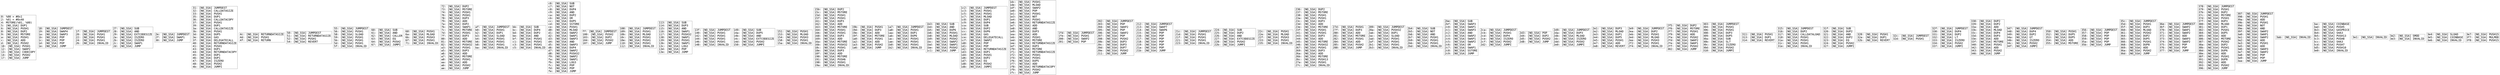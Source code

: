 digraph "graph.cfg.gv" {
	subgraph global {
		node [fontname=Courier fontsize=30.0 rank=same shape=box]
		block_0 [label="0: %00 = #0x1\l2: %01 = #0x40\l4: MSTORE(%01, %00)\l5: [NO_SSA] DUP1\l6: [NO_SSA] PUSH1\l8: [NO_SSA] DUP2\l9: [NO_SSA] MSTORE\la: [NO_SSA] PUSH1\lc: [NO_SSA] ADD\ld: [NO_SSA] PUSH2\l10: [NO_SSA] PUSH1\l12: [NO_SSA] SWAP2\l13: [NO_SSA] CODECOPY\l14: [NO_SSA] PUSH2\l17: [NO_SSA] JUMP\l"]
		block_18 [label="18: [NO_SSA] JUMPDEST\l19: [NO_SSA] SWAP4\l1a: [NO_SSA] SWAP3\l1b: [NO_SSA] POP\l1c: [NO_SSA] POP\l1d: [NO_SSA] POP\l1e: [NO_SSA] JUMP\l"]
		block_1f [label="1f: [NO_SSA] JUMPDEST\l20: [NO_SSA] PUSH1\l22: [NO_SSA] PUSH1\l24: [NO_SSA] PUSH1\l26: [NO_SSA] INVALID\l"]
		block_27 [label="27: [NO_SSA] SUB\l28: [NO_SSA] AND\l29: [NO_SSA] EXTCODESIZE\l2a: [NO_SSA] ISZERO\l2b: [NO_SSA] ISZERO\l2c: [NO_SSA] SWAP1\l2d: [NO_SSA] JUMP\l"]
		block_2e [label="2e: [NO_SSA] JUMPDEST\l2f: [NO_SSA] SWAP1\l30: [NO_SSA] JUMP\l"]
		block_31 [label="31: [NO_SSA] JUMPDEST\l32: [NO_SSA] CALLDATASIZE\l33: [NO_SSA] PUSH1\l35: [NO_SSA] DUP1\l36: [NO_SSA] CALLDATACOPY\l37: [NO_SSA] PUSH1\l39: [NO_SSA] DUP1\l3a: [NO_SSA] CALLDATASIZE\l3b: [NO_SSA] PUSH1\l3d: [NO_SSA] DUP5\l3e: [NO_SSA] GAS\l3f: [NO_SSA] DELEGATECALL\l40: [NO_SSA] RETURNDATASIZE\l41: [NO_SSA] PUSH1\l43: [NO_SSA] DUP1\l44: [NO_SSA] RETURNDATACOPY\l45: [NO_SSA] DUP1\l46: [NO_SSA] DUP1\l47: [NO_SSA] ISZERO\l48: [NO_SSA] PUSH2\l4b: [NO_SSA] JUMPI\l"]
		block_4c [label="4c: [NO_SSA] RETURNDATASIZE\l4d: [NO_SSA] PUSH1\l4f: [NO_SSA] RETURN\l"]
		block_50 [label="50: [NO_SSA] JUMPDEST\l51: [NO_SSA] RETURNDATASIZE\l52: [NO_SSA] PUSH1\l54: [NO_SSA] REVERT\l"]
		block_55 [label="55: [NO_SSA] JUMPDEST\l56: [NO_SSA] PUSH1\l58: [NO_SSA] SLOAD\l59: [NO_SSA] PUSH1\l5b: [NO_SSA] PUSH1\l5d: [NO_SSA] PUSH1\l5f: [NO_SSA] INVALID\l"]
		block_60 [label="60: [NO_SSA] SUB\l61: [NO_SSA] AND\l62: [NO_SSA] CALLER\l63: [NO_SSA] EQ\l64: [NO_SSA] PUSH2\l67: [NO_SSA] JUMPI\l"]
		block_68 [label="68: [NO_SSA] PUSH1\l6a: [NO_SSA] MLOAD\l6b: [NO_SSA] PUSH3\l6f: [NO_SSA] PUSH1\l71: [NO_SSA] INVALID\l"]
		block_72 [label="72: [NO_SSA] DUP2\l73: [NO_SSA] MSTORE\l74: [NO_SSA] PUSH1\l76: [NO_SSA] PUSH1\l78: [NO_SSA] DUP3\l79: [NO_SSA] ADD\l7a: [NO_SSA] DUP2\l7b: [NO_SSA] SWAP1\l7c: [NO_SSA] MSTORE\l7d: [NO_SSA] PUSH1\l7f: [NO_SSA] DUP3\l80: [NO_SSA] ADD\l81: [NO_SSA] MSTORE\l82: [NO_SSA] PUSH32\la3: [NO_SSA] PUSH1\la5: [NO_SSA] DUP3\la6: [NO_SSA] ADD\la7: [NO_SSA] MSTORE\la8: [NO_SSA] PUSH1\laa: [NO_SSA] ADD\lab: [NO_SSA] PUSH2\lae: [NO_SSA] JUMP\l"]
		block_af [label="af: [NO_SSA] JUMPDEST\lb0: [NO_SSA] PUSH1\lb2: [NO_SSA] DUP1\lb3: [NO_SSA] SLOAD\lb4: [NO_SSA] PUSH1\lb6: [NO_SSA] PUSH1\lb8: [NO_SSA] PUSH1\lba: [NO_SSA] INVALID\l"]
		block_bb [label="bb: [NO_SSA] SUB\lbc: [NO_SSA] DUP4\lbd: [NO_SSA] DUP2\lbe: [NO_SSA] AND\lbf: [NO_SSA] PUSH1\lc1: [NO_SSA] PUSH1\lc3: [NO_SSA] PUSH1\lc5: [NO_SSA] INVALID\l"]
		block_c6 [label="c6: [NO_SSA] SUB\lc7: [NO_SSA] NOT\lc8: [NO_SSA] DUP4\lc9: [NO_SSA] AND\lca: [NO_SSA] DUP2\lcb: [NO_SSA] OR\lcc: [NO_SSA] DUP5\lcd: [NO_SSA] SSTORE\lce: [NO_SSA] PUSH1\ld0: [NO_SSA] MLOAD\ld1: [NO_SSA] SWAP2\ld2: [NO_SSA] SWAP1\ld3: [NO_SSA] SWAP3\ld4: [NO_SSA] AND\ld5: [NO_SSA] SWAP3\ld6: [NO_SSA] DUP4\ld7: [NO_SSA] SWAP2\ld8: [NO_SSA] PUSH32\lf9: [NO_SSA] SWAP2\lfa: [NO_SSA] SWAP1\lfb: [NO_SSA] LOG3\lfc: [NO_SSA] POP\lfd: [NO_SSA] POP\lfe: [NO_SSA] JUMP\l"]
		block_ff [label="ff: [NO_SSA] JUMPDEST\l100: [NO_SSA] PUSH2\l103: [NO_SSA] DUP2\l104: [NO_SSA] PUSH2\l107: [NO_SSA] JUMP\l"]
		block_108 [label="108: [NO_SSA] JUMPDEST\l109: [NO_SSA] PUSH1\l10b: [NO_SSA] MLOAD\l10c: [NO_SSA] PUSH1\l10e: [NO_SSA] PUSH1\l110: [NO_SSA] PUSH1\l112: [NO_SSA] INVALID\l"]
		block_113 [label="113: [NO_SSA] SUB\l114: [NO_SSA] DUP3\l115: [NO_SSA] AND\l116: [NO_SSA] SWAP1\l117: [NO_SSA] PUSH32\l138: [NO_SSA] SWAP1\l139: [NO_SSA] PUSH1\l13b: [NO_SSA] SWAP1\l13c: [NO_SSA] LOG2\l13d: [NO_SSA] POP\l13e: [NO_SSA] JUMP\l"]
		block_13f [label="13f: [NO_SSA] JUMPDEST\l140: [NO_SSA] PUSH1\l142: [NO_SSA] PUSH1\l144: [NO_SSA] PUSH1\l146: [NO_SSA] PUSH1\l148: [NO_SSA] INVALID\l"]
		block_149 [label="149: [NO_SSA] SUB\l14a: [NO_SSA] DUP5\l14b: [NO_SSA] AND\l14c: [NO_SSA] EXTCODESIZE\l14d: [NO_SSA] PUSH2\l150: [NO_SSA] JUMPI\l"]
		block_151 [label="151: [NO_SSA] PUSH1\l153: [NO_SSA] MLOAD\l154: [NO_SSA] PUSH3\l158: [NO_SSA] PUSH1\l15a: [NO_SSA] INVALID\l"]
		block_15b [label="15b: [NO_SSA] DUP2\l15c: [NO_SSA] MSTORE\l15d: [NO_SSA] PUSH1\l15f: [NO_SSA] PUSH1\l161: [NO_SSA] DUP3\l162: [NO_SSA] ADD\l163: [NO_SSA] MSTORE\l164: [NO_SSA] PUSH1\l166: [NO_SSA] PUSH1\l168: [NO_SSA] DUP3\l169: [NO_SSA] ADD\l16a: [NO_SSA] MSTORE\l16b: [NO_SSA] PUSH32\l18c: [NO_SSA] PUSH1\l18e: [NO_SSA] DUP3\l18f: [NO_SSA] ADD\l190: [NO_SSA] MSTORE\l191: [NO_SSA] PUSH6\l198: [NO_SSA] PUSH1\l19a: [NO_SSA] INVALID\l"]
		block_19b [label="19b: [NO_SSA] PUSH1\l19d: [NO_SSA] DUP3\l19e: [NO_SSA] ADD\l19f: [NO_SSA] MSTORE\l1a0: [NO_SSA] PUSH1\l1a2: [NO_SSA] ADD\l1a3: [NO_SSA] PUSH2\l1a6: [NO_SSA] JUMP\l"]
		block_1a7 [label="1a7: [NO_SSA] JUMPDEST\l1a8: [NO_SSA] PUSH1\l1aa: [NO_SSA] DUP1\l1ab: [NO_SSA] DUP6\l1ac: [NO_SSA] PUSH1\l1ae: [NO_SSA] PUSH1\l1b0: [NO_SSA] PUSH1\l1b2: [NO_SSA] INVALID\l"]
		block_1b3 [label="1b3: [NO_SSA] SUB\l1b4: [NO_SSA] AND\l1b5: [NO_SSA] DUP6\l1b6: [NO_SSA] PUSH1\l1b8: [NO_SSA] MLOAD\l1b9: [NO_SSA] PUSH2\l1bc: [NO_SSA] SWAP2\l1bd: [NO_SSA] SWAP1\l1be: [NO_SSA] PUSH2\l1c1: [NO_SSA] JUMP\l"]
		block_1c2 [label="1c2: [NO_SSA] JUMPDEST\l1c3: [NO_SSA] PUSH1\l1c5: [NO_SSA] PUSH1\l1c7: [NO_SSA] MLOAD\l1c8: [NO_SSA] DUP1\l1c9: [NO_SSA] DUP4\l1ca: [NO_SSA] SUB\l1cb: [NO_SSA] DUP2\l1cc: [NO_SSA] DUP6\l1cd: [NO_SSA] GAS\l1ce: [NO_SSA] DELEGATECALL\l1cf: [NO_SSA] SWAP2\l1d0: [NO_SSA] POP\l1d1: [NO_SSA] POP\l1d2: [NO_SSA] RETURNDATASIZE\l1d3: [NO_SSA] DUP1\l1d4: [NO_SSA] PUSH1\l1d6: [NO_SSA] DUP2\l1d7: [NO_SSA] EQ\l1d8: [NO_SSA] PUSH2\l1db: [NO_SSA] JUMPI\l"]
		block_1dc [label="1dc: [NO_SSA] PUSH1\l1de: [NO_SSA] MLOAD\l1df: [NO_SSA] SWAP2\l1e0: [NO_SSA] POP\l1e1: [NO_SSA] PUSH1\l1e3: [NO_SSA] NOT\l1e4: [NO_SSA] PUSH1\l1e6: [NO_SSA] RETURNDATASIZE\l1e7: [NO_SSA] ADD\l1e8: [NO_SSA] AND\l1e9: [NO_SSA] DUP3\l1ea: [NO_SSA] ADD\l1eb: [NO_SSA] PUSH1\l1ed: [NO_SSA] MSTORE\l1ee: [NO_SSA] RETURNDATASIZE\l1ef: [NO_SSA] DUP3\l1f0: [NO_SSA] MSTORE\l1f1: [NO_SSA] RETURNDATASIZE\l1f2: [NO_SSA] PUSH1\l1f4: [NO_SSA] PUSH1\l1f6: [NO_SSA] DUP5\l1f7: [NO_SSA] ADD\l1f8: [NO_SSA] RETURNDATACOPY\l1f9: [NO_SSA] PUSH2\l1fc: [NO_SSA] JUMP\l"]
		block_1fd [label="1fd: [NO_SSA] JUMPDEST\l1fe: [NO_SSA] PUSH1\l200: [NO_SSA] SWAP2\l201: [NO_SSA] POP\l"]
		block_202 [label="202: [NO_SSA] JUMPDEST\l203: [NO_SSA] POP\l204: [NO_SSA] SWAP2\l205: [NO_SSA] POP\l206: [NO_SSA] SWAP2\l207: [NO_SSA] POP\l208: [NO_SSA] PUSH2\l20b: [NO_SSA] DUP3\l20c: [NO_SSA] DUP3\l20d: [NO_SSA] DUP7\l20e: [NO_SSA] PUSH2\l211: [NO_SSA] JUMP\l"]
		block_212 [label="212: [NO_SSA] JUMPDEST\l213: [NO_SSA] SWAP7\l214: [NO_SSA] SWAP6\l215: [NO_SSA] POP\l216: [NO_SSA] POP\l217: [NO_SSA] POP\l218: [NO_SSA] POP\l219: [NO_SSA] POP\l21a: [NO_SSA] POP\l21b: [NO_SSA] JUMP\l"]
		block_21c [label="21c: [NO_SSA] JUMPDEST\l21d: [NO_SSA] PUSH1\l21f: [NO_SSA] PUSH1\l221: [NO_SSA] PUSH1\l223: [NO_SSA] INVALID\l"]
		block_224 [label="224: [NO_SSA] SUB\l225: [NO_SSA] DUP2\l226: [NO_SSA] AND\l227: [NO_SSA] EXTCODESIZE\l228: [NO_SSA] PUSH2\l22b: [NO_SSA] JUMPI\l"]
		block_22c [label="22c: [NO_SSA] PUSH1\l22e: [NO_SSA] MLOAD\l22f: [NO_SSA] PUSH3\l233: [NO_SSA] PUSH1\l235: [NO_SSA] INVALID\l"]
		block_236 [label="236: [NO_SSA] DUP2\l237: [NO_SSA] MSTORE\l238: [NO_SSA] PUSH1\l23a: [NO_SSA] PUSH1\l23c: [NO_SSA] DUP3\l23d: [NO_SSA] ADD\l23e: [NO_SSA] MSTORE\l23f: [NO_SSA] PUSH1\l241: [NO_SSA] PUSH1\l243: [NO_SSA] DUP3\l244: [NO_SSA] ADD\l245: [NO_SSA] MSTORE\l246: [NO_SSA] PUSH32\l267: [NO_SSA] PUSH1\l269: [NO_SSA] DUP3\l26a: [NO_SSA] ADD\l26b: [NO_SSA] MSTORE\l26c: [NO_SSA] PUSH13\l27a: [NO_SSA] PUSH1\l27c: [NO_SSA] INVALID\l"]
		block_27d [label="27d: [NO_SSA] PUSH1\l27f: [NO_SSA] DUP3\l280: [NO_SSA] ADD\l281: [NO_SSA] MSTORE\l282: [NO_SSA] PUSH1\l284: [NO_SSA] ADD\l285: [NO_SSA] PUSH2\l288: [NO_SSA] JUMP\l"]
		block_289 [label="289: [NO_SSA] JUMPDEST\l28a: [NO_SSA] PUSH32\l2ab: [NO_SSA] DUP1\l2ac: [NO_SSA] SLOAD\l2ad: [NO_SSA] PUSH1\l2af: [NO_SSA] PUSH1\l2b1: [NO_SSA] PUSH1\l2b3: [NO_SSA] INVALID\l"]
		block_2b4 [label="2b4: [NO_SSA] SUB\l2b5: [NO_SSA] NOT\l2b6: [NO_SSA] AND\l2b7: [NO_SSA] PUSH1\l2b9: [NO_SSA] PUSH1\l2bb: [NO_SSA] PUSH1\l2bd: [NO_SSA] INVALID\l"]
		block_2be [label="2be: [NO_SSA] SUB\l2bf: [NO_SSA] SWAP3\l2c0: [NO_SSA] SWAP1\l2c1: [NO_SSA] SWAP3\l2c2: [NO_SSA] AND\l2c3: [NO_SSA] SWAP2\l2c4: [NO_SSA] SWAP1\l2c5: [NO_SSA] SWAP2\l2c6: [NO_SSA] OR\l2c7: [NO_SSA] SWAP1\l2c8: [NO_SSA] SSTORE\l2c9: [NO_SSA] JUMP\l"]
		block_2ca [label="2ca: [NO_SSA] JUMPDEST\l2cb: [NO_SSA] PUSH1\l2cd: [NO_SSA] DUP4\l2ce: [NO_SSA] ISZERO\l2cf: [NO_SSA] PUSH2\l2d2: [NO_SSA] JUMPI\l"]
		block_2d3 [label="2d3: [NO_SSA] POP\l2d4: [NO_SSA] DUP2\l2d5: [NO_SSA] PUSH2\l2d8: [NO_SSA] JUMP\l"]
		block_2d9 [label="2d9: [NO_SSA] JUMPDEST\l2da: [NO_SSA] DUP3\l2db: [NO_SSA] MLOAD\l2dc: [NO_SSA] ISZERO\l2dd: [NO_SSA] PUSH2\l2e0: [NO_SSA] JUMPI\l"]
		block_2e1 [label="2e1: [NO_SSA] DUP3\l2e2: [NO_SSA] MLOAD\l2e3: [NO_SSA] DUP1\l2e4: [NO_SSA] DUP5\l2e5: [NO_SSA] PUSH1\l2e7: [NO_SSA] ADD\l2e8: [NO_SSA] REVERT\l"]
		block_2e9 [label="2e9: [NO_SSA] JUMPDEST\l2ea: [NO_SSA] DUP2\l2eb: [NO_SSA] PUSH1\l2ed: [NO_SSA] MLOAD\l2ee: [NO_SSA] PUSH3\l2f2: [NO_SSA] PUSH1\l2f4: [NO_SSA] INVALID\l"]
		block_2f5 [label="2f5: [NO_SSA] DUP2\l2f6: [NO_SSA] MSTORE\l2f7: [NO_SSA] PUSH1\l2f9: [NO_SSA] ADD\l2fa: [NO_SSA] PUSH2\l2fd: [NO_SSA] SWAP2\l2fe: [NO_SSA] SWAP1\l2ff: [NO_SSA] PUSH2\l302: [NO_SSA] JUMP\l"]
		block_303 [label="303: [NO_SSA] JUMPDEST\l304: [NO_SSA] PUSH1\l306: [NO_SSA] PUSH1\l308: [NO_SSA] DUP3\l309: [NO_SSA] DUP5\l30a: [NO_SSA] SUB\l30b: [NO_SSA] SLT\l30c: [NO_SSA] ISZERO\l30d: [NO_SSA] PUSH2\l310: [NO_SSA] JUMPI\l"]
		block_311 [label="311: [NO_SSA] PUSH1\l313: [NO_SSA] DUP1\l314: [NO_SSA] REVERT\l"]
		block_315 [label="315: [NO_SSA] JUMPDEST\l316: [NO_SSA] DUP2\l317: [NO_SSA] CALLDATALOAD\l318: [NO_SSA] PUSH1\l31a: [NO_SSA] PUSH1\l31c: [NO_SSA] PUSH1\l31e: [NO_SSA] INVALID\l"]
		block_31f [label="31f: [NO_SSA] SUB\l320: [NO_SSA] DUP2\l321: [NO_SSA] AND\l322: [NO_SSA] DUP2\l323: [NO_SSA] EQ\l324: [NO_SSA] PUSH2\l327: [NO_SSA] JUMPI\l"]
		block_328 [label="328: [NO_SSA] PUSH1\l32a: [NO_SSA] DUP1\l32b: [NO_SSA] REVERT\l"]
		block_32c [label="32c: [NO_SSA] JUMPDEST\l32d: [NO_SSA] PUSH1\l"]
		block_32f [label="32f: [NO_SSA] JUMPDEST\l330: [NO_SSA] DUP4\l331: [NO_SSA] DUP2\l332: [NO_SSA] LT\l333: [NO_SSA] ISZERO\l334: [NO_SSA] PUSH2\l337: [NO_SSA] JUMPI\l"]
		block_338 [label="338: [NO_SSA] DUP2\l339: [NO_SSA] DUP2\l33a: [NO_SSA] ADD\l33b: [NO_SSA] MLOAD\l33c: [NO_SSA] DUP4\l33d: [NO_SSA] DUP3\l33e: [NO_SSA] ADD\l33f: [NO_SSA] MSTORE\l340: [NO_SSA] PUSH1\l342: [NO_SSA] ADD\l343: [NO_SSA] PUSH2\l346: [NO_SSA] JUMP\l"]
		block_347 [label="347: [NO_SSA] JUMPDEST\l348: [NO_SSA] DUP4\l349: [NO_SSA] DUP2\l34a: [NO_SSA] GT\l34b: [NO_SSA] ISZERO\l34c: [NO_SSA] PUSH2\l34f: [NO_SSA] JUMPI\l"]
		block_350 [label="350: [NO_SSA] PUSH1\l352: [NO_SSA] DUP5\l353: [NO_SSA] DUP5\l354: [NO_SSA] ADD\l355: [NO_SSA] MSTORE\l"]
		block_356 [label="356: [NO_SSA] JUMPDEST\l357: [NO_SSA] POP\l358: [NO_SSA] POP\l359: [NO_SSA] POP\l35a: [NO_SSA] POP\l35b: [NO_SSA] JUMP\l"]
		block_35c [label="35c: [NO_SSA] JUMPDEST\l35d: [NO_SSA] PUSH1\l35f: [NO_SSA] DUP3\l360: [NO_SSA] MLOAD\l361: [NO_SSA] PUSH2\l364: [NO_SSA] DUP2\l365: [NO_SSA] DUP5\l366: [NO_SSA] PUSH1\l368: [NO_SSA] DUP8\l369: [NO_SSA] ADD\l36a: [NO_SSA] PUSH2\l36d: [NO_SSA] JUMP\l"]
		block_36e [label="36e: [NO_SSA] JUMPDEST\l36f: [NO_SSA] SWAP2\l370: [NO_SSA] SWAP1\l371: [NO_SSA] SWAP2\l372: [NO_SSA] ADD\l373: [NO_SSA] SWAP3\l374: [NO_SSA] SWAP2\l375: [NO_SSA] POP\l376: [NO_SSA] POP\l377: [NO_SSA] JUMP\l"]
		block_378 [label="378: [NO_SSA] JUMPDEST\l379: [NO_SSA] PUSH1\l37b: [NO_SSA] DUP2\l37c: [NO_SSA] MSTORE\l37d: [NO_SSA] PUSH1\l37f: [NO_SSA] DUP3\l380: [NO_SSA] MLOAD\l381: [NO_SSA] DUP1\l382: [NO_SSA] PUSH1\l384: [NO_SSA] DUP5\l385: [NO_SSA] ADD\l386: [NO_SSA] MSTORE\l387: [NO_SSA] PUSH2\l38a: [NO_SSA] DUP2\l38b: [NO_SSA] PUSH1\l38d: [NO_SSA] DUP6\l38e: [NO_SSA] ADD\l38f: [NO_SSA] PUSH1\l391: [NO_SSA] DUP8\l392: [NO_SSA] ADD\l393: [NO_SSA] PUSH2\l396: [NO_SSA] JUMP\l"]
		block_397 [label="397: [NO_SSA] JUMPDEST\l398: [NO_SSA] PUSH1\l39a: [NO_SSA] ADD\l39b: [NO_SSA] PUSH1\l39d: [NO_SSA] NOT\l39e: [NO_SSA] AND\l39f: [NO_SSA] SWAP2\l3a0: [NO_SSA] SWAP1\l3a1: [NO_SSA] SWAP2\l3a2: [NO_SSA] ADD\l3a3: [NO_SSA] PUSH1\l3a5: [NO_SSA] ADD\l3a6: [NO_SSA] SWAP3\l3a7: [NO_SSA] SWAP2\l3a8: [NO_SSA] POP\l3a9: [NO_SSA] POP\l3aa: [NO_SSA] JUMP\l"]
		block_3ab [label="3ab: [NO_SSA] INVALID\l"]
		block_3ac [label="3ac: [NO_SSA] COINBASE\l3ad: [NO_SSA] PUSH5\l3b3: [NO_SSA] GASPRICE\l3b4: [NO_SSA] SHA3\l3b5: [NO_SSA] PUSH13\l3c3: [NO_SSA] PUSH8\l3cc: [NO_SSA] SHA3\l3cd: [NO_SSA] PUSH7\l3d5: [NO_SSA] PUSH10\l3e0: [NO_SSA] INVALID\l"]
		block_3e1 [label="3e1: [NO_SSA] INVALID\l"]
		block_3e2 [label="3e2: [NO_SSA] SMOD\l3e3: [NO_SSA] INVALID\l"]
		block_3e4 [label="3e4: [NO_SSA] SLOAD\l3e5: [NO_SSA] COINBASE\l3e6: [NO_SSA] INVALID\l"]
		block_3e7 [label="3e7: [NO_SSA] PUSH15\l3f7: [NO_SSA] MULMOD\l3f8: [NO_SSA] PUSH15\l"]
	}
}
